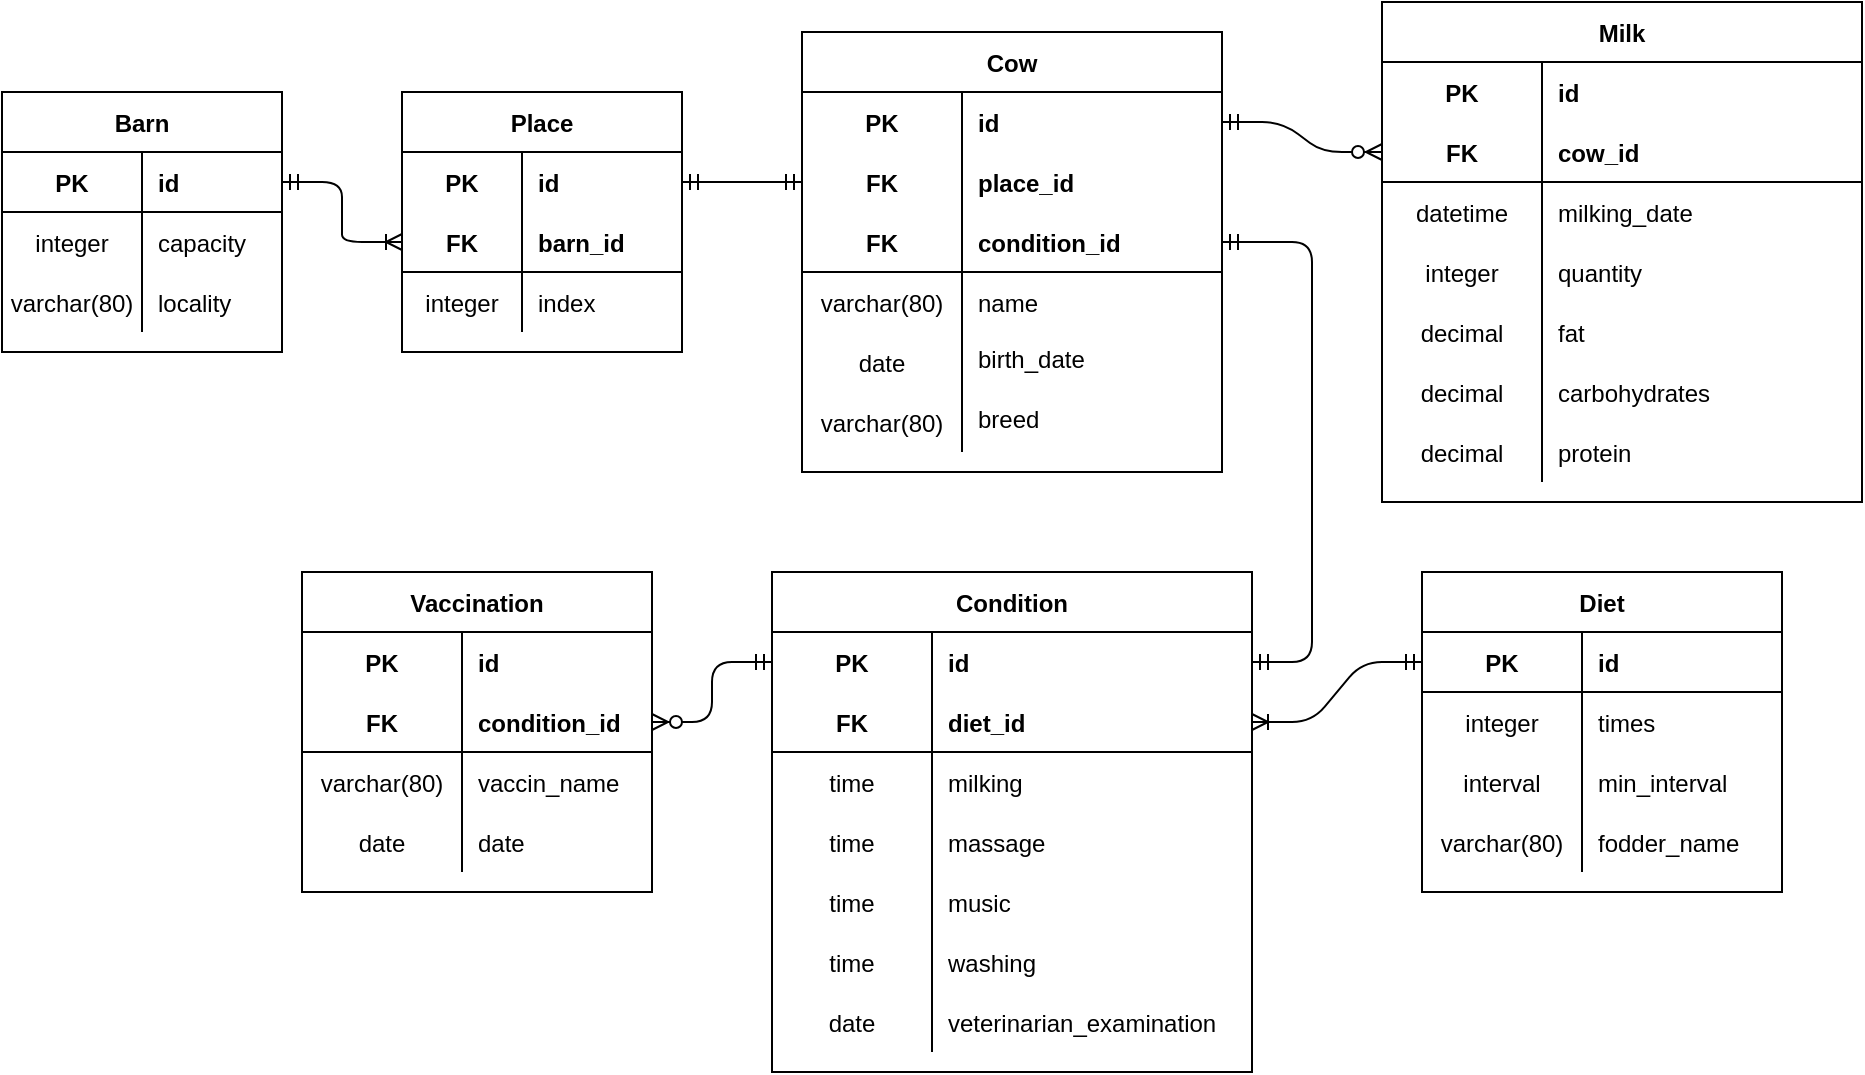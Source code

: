 <mxfile version="13.7.3" type="google"><diagram id="Qps3K95NcQzIFdzWoFe5" name="Page-1"><mxGraphModel dx="1822" dy="914" grid="1" gridSize="10" guides="1" tooltips="1" connect="1" arrows="1" fold="1" page="0" pageScale="1" pageWidth="850" pageHeight="1100" background="none" math="0" shadow="0"><root><mxCell id="0"/><mxCell id="1" parent="0"/><mxCell id="n-rIkupRjtXR5KGvzZk_-131" value="" style="edgeStyle=entityRelationEdgeStyle;fontSize=12;html=1;endArrow=ERmandOne;startArrow=ERmandOne;" parent="1" source="n-rIkupRjtXR5KGvzZk_-113" target="n-rIkupRjtXR5KGvzZk_-49" edge="1"><mxGeometry width="100" height="100" relative="1" as="geometry"><mxPoint x="380" y="360" as="sourcePoint"/><mxPoint x="480" y="260" as="targetPoint"/></mxGeometry></mxCell><mxCell id="n-rIkupRjtXR5KGvzZk_-202" value="" style="edgeStyle=entityRelationEdgeStyle;fontSize=12;html=1;endArrow=ERzeroToMany;startArrow=ERmandOne;" parent="1" source="n-rIkupRjtXR5KGvzZk_-334" target="n-rIkupRjtXR5KGvzZk_-136" edge="1"><mxGeometry width="100" height="100" relative="1" as="geometry"><mxPoint x="380" y="590" as="sourcePoint"/><mxPoint x="480" y="490" as="targetPoint"/></mxGeometry></mxCell><mxCell id="n-rIkupRjtXR5KGvzZk_-203" value="" style="edgeStyle=entityRelationEdgeStyle;fontSize=12;html=1;endArrow=ERmandOne;startArrow=ERmandOne;" parent="1" source="n-rIkupRjtXR5KGvzZk_-116" target="n-rIkupRjtXR5KGvzZk_-334" edge="1"><mxGeometry width="100" height="100" relative="1" as="geometry"><mxPoint x="380" y="470" as="sourcePoint"/><mxPoint x="480" y="370" as="targetPoint"/></mxGeometry></mxCell><mxCell id="n-rIkupRjtXR5KGvzZk_-109" value="Cow" style="shape=table;startSize=30;container=1;collapsible=1;childLayout=tableLayout;fixedRows=1;rowLines=0;fontStyle=1;align=center;resizeLast=1;" parent="1" vertex="1"><mxGeometry x="80" y="180" width="210" height="220" as="geometry"/></mxCell><mxCell id="n-rIkupRjtXR5KGvzZk_-110" value="" style="shape=partialRectangle;collapsible=0;dropTarget=0;pointerEvents=0;fillColor=none;top=0;left=0;bottom=0;right=0;points=[[0,0.5],[1,0.5]];portConstraint=eastwest;" parent="n-rIkupRjtXR5KGvzZk_-109" vertex="1"><mxGeometry y="30" width="210" height="30" as="geometry"/></mxCell><mxCell id="n-rIkupRjtXR5KGvzZk_-111" value="PK" style="shape=partialRectangle;connectable=0;fillColor=none;top=0;left=0;bottom=0;right=0;fontStyle=1;overflow=hidden;" parent="n-rIkupRjtXR5KGvzZk_-110" vertex="1"><mxGeometry width="80.0" height="30" as="geometry"/></mxCell><mxCell id="n-rIkupRjtXR5KGvzZk_-112" value="id" style="shape=partialRectangle;connectable=0;fillColor=none;top=0;left=0;bottom=0;right=0;align=left;spacingLeft=6;fontStyle=1;overflow=hidden;" parent="n-rIkupRjtXR5KGvzZk_-110" vertex="1"><mxGeometry x="80.0" width="130.0" height="30" as="geometry"/></mxCell><mxCell id="n-rIkupRjtXR5KGvzZk_-113" style="shape=partialRectangle;collapsible=0;dropTarget=0;pointerEvents=0;fillColor=none;top=0;left=0;bottom=0;right=0;points=[[0,0.5],[1,0.5]];portConstraint=eastwest;" parent="n-rIkupRjtXR5KGvzZk_-109" vertex="1"><mxGeometry y="60" width="210" height="30" as="geometry"/></mxCell><mxCell id="n-rIkupRjtXR5KGvzZk_-114" value="FK" style="shape=partialRectangle;connectable=0;fillColor=none;top=0;left=0;bottom=0;right=0;fontStyle=1;overflow=hidden;" parent="n-rIkupRjtXR5KGvzZk_-113" vertex="1"><mxGeometry width="80.0" height="30" as="geometry"/></mxCell><mxCell id="n-rIkupRjtXR5KGvzZk_-115" value="place_id" style="shape=partialRectangle;connectable=0;fillColor=none;top=0;left=0;bottom=0;right=0;align=left;spacingLeft=6;fontStyle=1;overflow=hidden;" parent="n-rIkupRjtXR5KGvzZk_-113" vertex="1"><mxGeometry x="80.0" width="130.0" height="30" as="geometry"/></mxCell><mxCell id="n-rIkupRjtXR5KGvzZk_-116" value="" style="shape=partialRectangle;collapsible=0;dropTarget=0;pointerEvents=0;fillColor=none;top=0;left=0;bottom=1;right=0;points=[[0,0.5],[1,0.5]];portConstraint=eastwest;" parent="n-rIkupRjtXR5KGvzZk_-109" vertex="1"><mxGeometry y="90" width="210" height="30" as="geometry"/></mxCell><mxCell id="n-rIkupRjtXR5KGvzZk_-117" value="FK" style="shape=partialRectangle;connectable=0;fillColor=none;top=0;left=0;bottom=0;right=0;fontStyle=1;overflow=hidden;" parent="n-rIkupRjtXR5KGvzZk_-116" vertex="1"><mxGeometry width="80.0" height="30" as="geometry"/></mxCell><mxCell id="n-rIkupRjtXR5KGvzZk_-118" value="condition_id" style="shape=partialRectangle;connectable=0;fillColor=none;top=0;left=0;bottom=0;right=0;align=left;spacingLeft=6;fontStyle=1;overflow=hidden;" parent="n-rIkupRjtXR5KGvzZk_-116" vertex="1"><mxGeometry x="80.0" width="130.0" height="30" as="geometry"/></mxCell><mxCell id="n-rIkupRjtXR5KGvzZk_-119" value="" style="shape=partialRectangle;collapsible=0;dropTarget=0;pointerEvents=0;fillColor=none;top=0;left=0;bottom=0;right=0;points=[[0,0.5],[1,0.5]];portConstraint=eastwest;" parent="n-rIkupRjtXR5KGvzZk_-109" vertex="1"><mxGeometry y="120" width="210" height="30" as="geometry"/></mxCell><mxCell id="n-rIkupRjtXR5KGvzZk_-120" value="varchar(80)" style="shape=partialRectangle;connectable=0;fillColor=none;top=0;left=0;bottom=0;right=0;editable=1;overflow=hidden;" parent="n-rIkupRjtXR5KGvzZk_-119" vertex="1"><mxGeometry width="80.0" height="30" as="geometry"/></mxCell><mxCell id="n-rIkupRjtXR5KGvzZk_-121" value="name" style="shape=partialRectangle;connectable=0;fillColor=none;top=0;left=0;bottom=0;right=0;align=left;spacingLeft=6;overflow=hidden;" parent="n-rIkupRjtXR5KGvzZk_-119" vertex="1"><mxGeometry x="80.0" width="130.0" height="30" as="geometry"/></mxCell><mxCell id="n-rIkupRjtXR5KGvzZk_-122" value="" style="shape=partialRectangle;collapsible=0;dropTarget=0;pointerEvents=0;fillColor=none;top=0;left=0;bottom=0;right=0;points=[[0,0.5],[1,0.5]];portConstraint=eastwest;" parent="n-rIkupRjtXR5KGvzZk_-109" vertex="1"><mxGeometry y="150" width="210" height="30" as="geometry"/></mxCell><mxCell id="n-rIkupRjtXR5KGvzZk_-123" value="date" style="shape=partialRectangle;connectable=0;fillColor=none;top=0;left=0;bottom=0;right=0;editable=1;overflow=hidden;" parent="n-rIkupRjtXR5KGvzZk_-122" vertex="1"><mxGeometry width="80.0" height="30" as="geometry"/></mxCell><mxCell id="n-rIkupRjtXR5KGvzZk_-124" value="birth_date&#10;" style="shape=partialRectangle;connectable=0;fillColor=none;top=0;left=0;bottom=0;right=0;align=left;spacingLeft=6;overflow=hidden;verticalAlign=top;" parent="n-rIkupRjtXR5KGvzZk_-122" vertex="1"><mxGeometry x="80.0" width="130.0" height="30" as="geometry"/></mxCell><mxCell id="n-rIkupRjtXR5KGvzZk_-348" style="shape=partialRectangle;collapsible=0;dropTarget=0;pointerEvents=0;fillColor=none;top=0;left=0;bottom=0;right=0;points=[[0,0.5],[1,0.5]];portConstraint=eastwest;" parent="n-rIkupRjtXR5KGvzZk_-109" vertex="1"><mxGeometry y="180" width="210" height="30" as="geometry"/></mxCell><mxCell id="n-rIkupRjtXR5KGvzZk_-349" value="varchar(80)" style="shape=partialRectangle;connectable=0;fillColor=none;top=0;left=0;bottom=0;right=0;editable=1;overflow=hidden;" parent="n-rIkupRjtXR5KGvzZk_-348" vertex="1"><mxGeometry width="80.0" height="30" as="geometry"/></mxCell><mxCell id="n-rIkupRjtXR5KGvzZk_-350" value="breed" style="shape=partialRectangle;connectable=0;fillColor=none;top=0;left=0;bottom=0;right=0;align=left;spacingLeft=6;overflow=hidden;verticalAlign=top;" parent="n-rIkupRjtXR5KGvzZk_-348" vertex="1"><mxGeometry x="80.0" width="130.0" height="30" as="geometry"/></mxCell><mxCell id="_8hvdwqJR4MlrzrUtLZp-1" value="" style="edgeStyle=entityRelationEdgeStyle;fontSize=12;html=1;endArrow=ERoneToMany;startArrow=ERmandOne;" edge="1" parent="1" source="n-rIkupRjtXR5KGvzZk_-274" target="n-rIkupRjtXR5KGvzZk_-337"><mxGeometry width="100" height="100" relative="1" as="geometry"><mxPoint x="520" y="600" as="sourcePoint"/><mxPoint x="620" y="500" as="targetPoint"/></mxGeometry></mxCell><mxCell id="_8hvdwqJR4MlrzrUtLZp-2" value="" style="edgeStyle=entityRelationEdgeStyle;fontSize=12;html=1;endArrow=ERoneToMany;startArrow=ERmandOne;" edge="1" parent="1" source="n-rIkupRjtXR5KGvzZk_-92" target="n-rIkupRjtXR5KGvzZk_-52"><mxGeometry width="100" height="100" relative="1" as="geometry"><mxPoint x="-210" y="490" as="sourcePoint"/><mxPoint x="-110" y="390" as="targetPoint"/></mxGeometry></mxCell><mxCell id="n-rIkupRjtXR5KGvzZk_-48" value="Place" style="shape=table;startSize=30;container=1;collapsible=1;childLayout=tableLayout;fixedRows=1;rowLines=0;fontStyle=1;align=center;resizeLast=1;" parent="1" vertex="1"><mxGeometry x="-120" y="210" width="140" height="130" as="geometry"/></mxCell><mxCell id="n-rIkupRjtXR5KGvzZk_-49" value="" style="shape=partialRectangle;collapsible=0;dropTarget=0;pointerEvents=0;fillColor=none;top=0;left=0;bottom=0;right=0;points=[[0,0.5],[1,0.5]];portConstraint=eastwest;" parent="n-rIkupRjtXR5KGvzZk_-48" vertex="1"><mxGeometry y="30" width="140" height="30" as="geometry"/></mxCell><mxCell id="n-rIkupRjtXR5KGvzZk_-50" value="PK" style="shape=partialRectangle;connectable=0;fillColor=none;top=0;left=0;bottom=0;right=0;fontStyle=1;overflow=hidden;" parent="n-rIkupRjtXR5KGvzZk_-49" vertex="1"><mxGeometry width="60" height="30" as="geometry"/></mxCell><mxCell id="n-rIkupRjtXR5KGvzZk_-51" value="id" style="shape=partialRectangle;connectable=0;fillColor=none;top=0;left=0;bottom=0;right=0;align=left;spacingLeft=6;fontStyle=1;overflow=hidden;" parent="n-rIkupRjtXR5KGvzZk_-49" vertex="1"><mxGeometry x="60" width="80" height="30" as="geometry"/></mxCell><mxCell id="n-rIkupRjtXR5KGvzZk_-52" value="" style="shape=partialRectangle;collapsible=0;dropTarget=0;pointerEvents=0;fillColor=none;top=0;left=0;bottom=1;right=0;points=[[0,0.5],[1,0.5]];portConstraint=eastwest;" parent="n-rIkupRjtXR5KGvzZk_-48" vertex="1"><mxGeometry y="60" width="140" height="30" as="geometry"/></mxCell><mxCell id="n-rIkupRjtXR5KGvzZk_-53" value="FK" style="shape=partialRectangle;connectable=0;fillColor=none;top=0;left=0;bottom=0;right=0;fontStyle=1;overflow=hidden;" parent="n-rIkupRjtXR5KGvzZk_-52" vertex="1"><mxGeometry width="60" height="30" as="geometry"/></mxCell><mxCell id="n-rIkupRjtXR5KGvzZk_-54" value="barn_id" style="shape=partialRectangle;connectable=0;fillColor=none;top=0;left=0;bottom=0;right=0;align=left;spacingLeft=6;fontStyle=1;overflow=hidden;" parent="n-rIkupRjtXR5KGvzZk_-52" vertex="1"><mxGeometry x="60" width="80" height="30" as="geometry"/></mxCell><mxCell id="n-rIkupRjtXR5KGvzZk_-55" value="" style="shape=partialRectangle;collapsible=0;dropTarget=0;pointerEvents=0;fillColor=none;top=0;left=0;bottom=0;right=0;points=[[0,0.5],[1,0.5]];portConstraint=eastwest;" parent="n-rIkupRjtXR5KGvzZk_-48" vertex="1"><mxGeometry y="90" width="140" height="30" as="geometry"/></mxCell><mxCell id="n-rIkupRjtXR5KGvzZk_-56" value="integer" style="shape=partialRectangle;connectable=0;fillColor=none;top=0;left=0;bottom=0;right=0;editable=1;overflow=hidden;" parent="n-rIkupRjtXR5KGvzZk_-55" vertex="1"><mxGeometry width="60" height="30" as="geometry"/></mxCell><mxCell id="n-rIkupRjtXR5KGvzZk_-57" value="index" style="shape=partialRectangle;connectable=0;fillColor=none;top=0;left=0;bottom=0;right=0;align=left;spacingLeft=6;overflow=hidden;" parent="n-rIkupRjtXR5KGvzZk_-55" vertex="1"><mxGeometry x="60" width="80" height="30" as="geometry"/></mxCell><mxCell id="n-rIkupRjtXR5KGvzZk_-91" value="Barn" style="shape=table;startSize=30;container=1;collapsible=1;childLayout=tableLayout;fixedRows=1;rowLines=0;fontStyle=1;align=center;resizeLast=1;strokeColor=#000000;" parent="1" vertex="1"><mxGeometry x="-320" y="210" width="140" height="130" as="geometry"/></mxCell><mxCell id="n-rIkupRjtXR5KGvzZk_-92" value="" style="shape=partialRectangle;collapsible=0;dropTarget=0;pointerEvents=0;fillColor=none;top=0;left=0;bottom=1;right=0;points=[[0,0.5],[1,0.5]];portConstraint=eastwest;" parent="n-rIkupRjtXR5KGvzZk_-91" vertex="1"><mxGeometry y="30" width="140" height="30" as="geometry"/></mxCell><mxCell id="n-rIkupRjtXR5KGvzZk_-93" value="PK" style="shape=partialRectangle;connectable=0;fillColor=none;top=0;left=0;bottom=0;right=0;fontStyle=1;overflow=hidden;" parent="n-rIkupRjtXR5KGvzZk_-92" vertex="1"><mxGeometry width="70" height="30" as="geometry"/></mxCell><mxCell id="n-rIkupRjtXR5KGvzZk_-94" value="id" style="shape=partialRectangle;connectable=0;fillColor=none;top=0;left=0;bottom=0;right=0;align=left;spacingLeft=6;fontStyle=1;overflow=hidden;" parent="n-rIkupRjtXR5KGvzZk_-92" vertex="1"><mxGeometry x="70" width="70" height="30" as="geometry"/></mxCell><mxCell id="n-rIkupRjtXR5KGvzZk_-95" value="" style="shape=partialRectangle;collapsible=0;dropTarget=0;pointerEvents=0;fillColor=none;top=0;left=0;bottom=0;right=0;points=[[0,0.5],[1,0.5]];portConstraint=eastwest;" parent="n-rIkupRjtXR5KGvzZk_-91" vertex="1"><mxGeometry y="60" width="140" height="30" as="geometry"/></mxCell><mxCell id="n-rIkupRjtXR5KGvzZk_-96" value="integer" style="shape=partialRectangle;connectable=0;fillColor=none;top=0;left=0;bottom=0;right=0;editable=1;overflow=hidden;" parent="n-rIkupRjtXR5KGvzZk_-95" vertex="1"><mxGeometry width="70" height="30" as="geometry"/></mxCell><mxCell id="n-rIkupRjtXR5KGvzZk_-97" value="capacity" style="shape=partialRectangle;connectable=0;fillColor=none;top=0;left=0;bottom=0;right=0;align=left;spacingLeft=6;overflow=hidden;" parent="n-rIkupRjtXR5KGvzZk_-95" vertex="1"><mxGeometry x="70" width="70" height="30" as="geometry"/></mxCell><mxCell id="n-rIkupRjtXR5KGvzZk_-98" value="" style="shape=partialRectangle;collapsible=0;dropTarget=0;pointerEvents=0;fillColor=none;top=0;left=0;bottom=0;right=0;points=[[0,0.5],[1,0.5]];portConstraint=eastwest;" parent="n-rIkupRjtXR5KGvzZk_-91" vertex="1"><mxGeometry y="90" width="140" height="30" as="geometry"/></mxCell><mxCell id="n-rIkupRjtXR5KGvzZk_-99" value="varchar(80)" style="shape=partialRectangle;connectable=0;fillColor=none;top=0;left=0;bottom=0;right=0;editable=1;overflow=hidden;" parent="n-rIkupRjtXR5KGvzZk_-98" vertex="1"><mxGeometry width="70" height="30" as="geometry"/></mxCell><mxCell id="n-rIkupRjtXR5KGvzZk_-100" value="locality" style="shape=partialRectangle;connectable=0;fillColor=none;top=0;left=0;bottom=0;right=0;align=left;spacingLeft=6;overflow=hidden;" parent="n-rIkupRjtXR5KGvzZk_-98" vertex="1"><mxGeometry x="70" width="70" height="30" as="geometry"/></mxCell><mxCell id="_8hvdwqJR4MlrzrUtLZp-67" value="" style="edgeStyle=entityRelationEdgeStyle;fontSize=12;html=1;endArrow=ERzeroToMany;startArrow=ERmandOne;" edge="1" parent="1" source="n-rIkupRjtXR5KGvzZk_-110" target="_8hvdwqJR4MlrzrUtLZp-13"><mxGeometry width="100" height="100" relative="1" as="geometry"><mxPoint x="430" y="650" as="sourcePoint"/><mxPoint x="420" y="500" as="targetPoint"/></mxGeometry></mxCell><mxCell id="n-rIkupRjtXR5KGvzZk_-333" value="Condition" style="shape=table;startSize=30;container=1;collapsible=1;childLayout=tableLayout;fixedRows=1;rowLines=0;fontStyle=1;align=center;resizeLast=1;strokeColor=#000000;" parent="1" vertex="1"><mxGeometry x="65" y="450" width="240" height="250" as="geometry"/></mxCell><mxCell id="n-rIkupRjtXR5KGvzZk_-334" value="" style="shape=partialRectangle;collapsible=0;dropTarget=0;pointerEvents=0;fillColor=none;top=0;left=0;bottom=0;right=0;points=[[0,0.5],[1,0.5]];portConstraint=eastwest;" parent="n-rIkupRjtXR5KGvzZk_-333" vertex="1"><mxGeometry y="30" width="240" height="30" as="geometry"/></mxCell><mxCell id="n-rIkupRjtXR5KGvzZk_-335" value="PK" style="shape=partialRectangle;connectable=0;fillColor=none;top=0;left=0;bottom=0;right=0;fontStyle=1;overflow=hidden;" parent="n-rIkupRjtXR5KGvzZk_-334" vertex="1"><mxGeometry width="80" height="30" as="geometry"/></mxCell><mxCell id="n-rIkupRjtXR5KGvzZk_-336" value="id" style="shape=partialRectangle;connectable=0;fillColor=none;top=0;left=0;bottom=0;right=0;align=left;spacingLeft=6;fontStyle=1;overflow=hidden;" parent="n-rIkupRjtXR5KGvzZk_-334" vertex="1"><mxGeometry x="80" width="160" height="30" as="geometry"/></mxCell><mxCell id="n-rIkupRjtXR5KGvzZk_-337" value="" style="shape=partialRectangle;collapsible=0;dropTarget=0;pointerEvents=0;fillColor=none;top=0;left=0;bottom=1;right=0;points=[[0,0.5],[1,0.5]];portConstraint=eastwest;" parent="n-rIkupRjtXR5KGvzZk_-333" vertex="1"><mxGeometry y="60" width="240" height="30" as="geometry"/></mxCell><mxCell id="n-rIkupRjtXR5KGvzZk_-338" value="FK" style="shape=partialRectangle;connectable=0;fillColor=none;top=0;left=0;bottom=0;right=0;fontStyle=1;overflow=hidden;" parent="n-rIkupRjtXR5KGvzZk_-337" vertex="1"><mxGeometry width="80" height="30" as="geometry"/></mxCell><mxCell id="n-rIkupRjtXR5KGvzZk_-339" value="diet_id" style="shape=partialRectangle;connectable=0;fillColor=none;top=0;left=0;bottom=0;right=0;align=left;spacingLeft=6;fontStyle=1;overflow=hidden;" parent="n-rIkupRjtXR5KGvzZk_-337" vertex="1"><mxGeometry x="80" width="160" height="30" as="geometry"/></mxCell><mxCell id="n-rIkupRjtXR5KGvzZk_-204" style="shape=partialRectangle;collapsible=0;dropTarget=0;pointerEvents=0;fillColor=none;top=0;left=0;bottom=0;right=0;points=[[0,0.5],[1,0.5]];portConstraint=eastwest;" parent="n-rIkupRjtXR5KGvzZk_-333" vertex="1"><mxGeometry y="90" width="240" height="30" as="geometry"/></mxCell><mxCell id="n-rIkupRjtXR5KGvzZk_-205" value="time" style="shape=partialRectangle;connectable=0;fillColor=none;top=0;left=0;bottom=0;right=0;editable=1;overflow=hidden;" parent="n-rIkupRjtXR5KGvzZk_-204" vertex="1"><mxGeometry width="80" height="30" as="geometry"/></mxCell><mxCell id="n-rIkupRjtXR5KGvzZk_-206" value="milking" style="shape=partialRectangle;connectable=0;fillColor=none;top=0;left=0;bottom=0;right=0;align=left;spacingLeft=6;overflow=hidden;" parent="n-rIkupRjtXR5KGvzZk_-204" vertex="1"><mxGeometry x="80" width="160" height="30" as="geometry"/></mxCell><mxCell id="n-rIkupRjtXR5KGvzZk_-210" style="shape=partialRectangle;collapsible=0;dropTarget=0;pointerEvents=0;fillColor=none;top=0;left=0;bottom=0;right=0;points=[[0,0.5],[1,0.5]];portConstraint=eastwest;" parent="n-rIkupRjtXR5KGvzZk_-333" vertex="1"><mxGeometry y="120" width="240" height="30" as="geometry"/></mxCell><mxCell id="n-rIkupRjtXR5KGvzZk_-211" value="time" style="shape=partialRectangle;connectable=0;fillColor=none;top=0;left=0;bottom=0;right=0;editable=1;overflow=hidden;" parent="n-rIkupRjtXR5KGvzZk_-210" vertex="1"><mxGeometry width="80" height="30" as="geometry"/></mxCell><mxCell id="n-rIkupRjtXR5KGvzZk_-212" value="massage" style="shape=partialRectangle;connectable=0;fillColor=none;top=0;left=0;bottom=0;right=0;align=left;spacingLeft=6;overflow=hidden;" parent="n-rIkupRjtXR5KGvzZk_-210" vertex="1"><mxGeometry x="80" width="160" height="30" as="geometry"/></mxCell><mxCell id="n-rIkupRjtXR5KGvzZk_-213" style="shape=partialRectangle;collapsible=0;dropTarget=0;pointerEvents=0;fillColor=none;top=0;left=0;bottom=0;right=0;points=[[0,0.5],[1,0.5]];portConstraint=eastwest;" parent="n-rIkupRjtXR5KGvzZk_-333" vertex="1"><mxGeometry y="150" width="240" height="30" as="geometry"/></mxCell><mxCell id="n-rIkupRjtXR5KGvzZk_-214" value="time" style="shape=partialRectangle;connectable=0;fillColor=none;top=0;left=0;bottom=0;right=0;editable=1;overflow=hidden;" parent="n-rIkupRjtXR5KGvzZk_-213" vertex="1"><mxGeometry width="80" height="30" as="geometry"/></mxCell><mxCell id="n-rIkupRjtXR5KGvzZk_-215" value="music" style="shape=partialRectangle;connectable=0;fillColor=none;top=0;left=0;bottom=0;right=0;align=left;spacingLeft=6;overflow=hidden;" parent="n-rIkupRjtXR5KGvzZk_-213" vertex="1"><mxGeometry x="80" width="160" height="30" as="geometry"/></mxCell><mxCell id="n-rIkupRjtXR5KGvzZk_-207" style="shape=partialRectangle;collapsible=0;dropTarget=0;pointerEvents=0;fillColor=none;top=0;left=0;bottom=0;right=0;points=[[0,0.5],[1,0.5]];portConstraint=eastwest;" parent="n-rIkupRjtXR5KGvzZk_-333" vertex="1"><mxGeometry y="180" width="240" height="30" as="geometry"/></mxCell><mxCell id="n-rIkupRjtXR5KGvzZk_-208" value="time" style="shape=partialRectangle;connectable=0;fillColor=none;top=0;left=0;bottom=0;right=0;editable=1;overflow=hidden;" parent="n-rIkupRjtXR5KGvzZk_-207" vertex="1"><mxGeometry width="80" height="30" as="geometry"/></mxCell><mxCell id="n-rIkupRjtXR5KGvzZk_-209" value="washing" style="shape=partialRectangle;connectable=0;fillColor=none;top=0;left=0;bottom=0;right=0;align=left;spacingLeft=6;overflow=hidden;" parent="n-rIkupRjtXR5KGvzZk_-207" vertex="1"><mxGeometry x="80" width="160" height="30" as="geometry"/></mxCell><mxCell id="n-rIkupRjtXR5KGvzZk_-242" style="shape=partialRectangle;collapsible=0;dropTarget=0;pointerEvents=0;fillColor=none;top=0;left=0;bottom=0;right=0;points=[[0,0.5],[1,0.5]];portConstraint=eastwest;" parent="n-rIkupRjtXR5KGvzZk_-333" vertex="1"><mxGeometry y="210" width="240" height="30" as="geometry"/></mxCell><mxCell id="n-rIkupRjtXR5KGvzZk_-243" value="date" style="shape=partialRectangle;connectable=0;fillColor=none;top=0;left=0;bottom=0;right=0;editable=1;overflow=hidden;" parent="n-rIkupRjtXR5KGvzZk_-242" vertex="1"><mxGeometry width="80" height="30" as="geometry"/></mxCell><mxCell id="n-rIkupRjtXR5KGvzZk_-244" value="veterinarian_examination" style="shape=partialRectangle;connectable=0;fillColor=none;top=0;left=0;bottom=0;right=0;align=left;spacingLeft=6;overflow=hidden;" parent="n-rIkupRjtXR5KGvzZk_-242" vertex="1"><mxGeometry x="80" width="160" height="30" as="geometry"/></mxCell><mxCell id="_8hvdwqJR4MlrzrUtLZp-9" value="Milk" style="shape=table;startSize=30;container=1;collapsible=1;childLayout=tableLayout;fixedRows=1;rowLines=0;fontStyle=1;align=center;resizeLast=1;strokeColor=#000000;" vertex="1" parent="1"><mxGeometry x="370" y="165" width="240" height="250" as="geometry"/></mxCell><mxCell id="_8hvdwqJR4MlrzrUtLZp-10" value="" style="shape=partialRectangle;collapsible=0;dropTarget=0;pointerEvents=0;fillColor=none;top=0;left=0;bottom=0;right=0;points=[[0,0.5],[1,0.5]];portConstraint=eastwest;" vertex="1" parent="_8hvdwqJR4MlrzrUtLZp-9"><mxGeometry y="30" width="240" height="30" as="geometry"/></mxCell><mxCell id="_8hvdwqJR4MlrzrUtLZp-11" value="PK" style="shape=partialRectangle;connectable=0;fillColor=none;top=0;left=0;bottom=0;right=0;fontStyle=1;overflow=hidden;" vertex="1" parent="_8hvdwqJR4MlrzrUtLZp-10"><mxGeometry width="80" height="30" as="geometry"/></mxCell><mxCell id="_8hvdwqJR4MlrzrUtLZp-12" value="id" style="shape=partialRectangle;connectable=0;fillColor=none;top=0;left=0;bottom=0;right=0;align=left;spacingLeft=6;fontStyle=1;overflow=hidden;" vertex="1" parent="_8hvdwqJR4MlrzrUtLZp-10"><mxGeometry x="80" width="160" height="30" as="geometry"/></mxCell><mxCell id="_8hvdwqJR4MlrzrUtLZp-13" value="" style="shape=partialRectangle;collapsible=0;dropTarget=0;pointerEvents=0;fillColor=none;top=0;left=0;bottom=1;right=0;points=[[0,0.5],[1,0.5]];portConstraint=eastwest;" vertex="1" parent="_8hvdwqJR4MlrzrUtLZp-9"><mxGeometry y="60" width="240" height="30" as="geometry"/></mxCell><mxCell id="_8hvdwqJR4MlrzrUtLZp-14" value="FK" style="shape=partialRectangle;connectable=0;fillColor=none;top=0;left=0;bottom=0;right=0;fontStyle=1;overflow=hidden;" vertex="1" parent="_8hvdwqJR4MlrzrUtLZp-13"><mxGeometry width="80" height="30" as="geometry"/></mxCell><mxCell id="_8hvdwqJR4MlrzrUtLZp-15" value="cow_id" style="shape=partialRectangle;connectable=0;fillColor=none;top=0;left=0;bottom=0;right=0;align=left;spacingLeft=6;fontStyle=1;overflow=hidden;" vertex="1" parent="_8hvdwqJR4MlrzrUtLZp-13"><mxGeometry x="80" width="160" height="30" as="geometry"/></mxCell><mxCell id="_8hvdwqJR4MlrzrUtLZp-3" style="shape=partialRectangle;collapsible=0;dropTarget=0;pointerEvents=0;fillColor=none;top=0;left=0;bottom=0;right=0;points=[[0,0.5],[1,0.5]];portConstraint=eastwest;" vertex="1" parent="_8hvdwqJR4MlrzrUtLZp-9"><mxGeometry y="90" width="240" height="30" as="geometry"/></mxCell><mxCell id="_8hvdwqJR4MlrzrUtLZp-4" value="datetime" style="shape=partialRectangle;connectable=0;fillColor=none;top=0;left=0;bottom=0;right=0;editable=1;overflow=hidden;" vertex="1" parent="_8hvdwqJR4MlrzrUtLZp-3"><mxGeometry width="80" height="30" as="geometry"/></mxCell><mxCell id="_8hvdwqJR4MlrzrUtLZp-5" value="milking_date" style="shape=partialRectangle;connectable=0;fillColor=none;top=0;left=0;bottom=0;right=0;align=left;spacingLeft=6;overflow=hidden;" vertex="1" parent="_8hvdwqJR4MlrzrUtLZp-3"><mxGeometry x="80" width="160" height="30" as="geometry"/></mxCell><mxCell id="n-rIkupRjtXR5KGvzZk_-270" style="shape=partialRectangle;collapsible=0;dropTarget=0;pointerEvents=0;fillColor=none;top=0;left=0;bottom=0;right=0;points=[[0,0.5],[1,0.5]];portConstraint=eastwest;" parent="_8hvdwqJR4MlrzrUtLZp-9" vertex="1"><mxGeometry y="120" width="240" height="30" as="geometry"/></mxCell><mxCell id="n-rIkupRjtXR5KGvzZk_-271" value="integer" style="shape=partialRectangle;connectable=0;fillColor=none;top=0;left=0;bottom=0;right=0;editable=1;overflow=hidden;" parent="n-rIkupRjtXR5KGvzZk_-270" vertex="1"><mxGeometry width="80" height="30" as="geometry"/></mxCell><mxCell id="n-rIkupRjtXR5KGvzZk_-272" value="quantity" style="shape=partialRectangle;connectable=0;fillColor=none;top=0;left=0;bottom=0;right=0;align=left;spacingLeft=6;overflow=hidden;" parent="n-rIkupRjtXR5KGvzZk_-270" vertex="1"><mxGeometry x="80" width="160" height="30" as="geometry"/></mxCell><mxCell id="n-rIkupRjtXR5KGvzZk_-252" value="" style="shape=partialRectangle;collapsible=0;dropTarget=0;pointerEvents=0;fillColor=none;top=0;left=0;bottom=0;right=0;points=[[0,0.5],[1,0.5]];portConstraint=eastwest;" parent="_8hvdwqJR4MlrzrUtLZp-9" vertex="1"><mxGeometry y="150" width="240" height="30" as="geometry"/></mxCell><mxCell id="n-rIkupRjtXR5KGvzZk_-253" value="decimal" style="shape=partialRectangle;connectable=0;fillColor=none;top=0;left=0;bottom=0;right=0;editable=1;overflow=hidden;" parent="n-rIkupRjtXR5KGvzZk_-252" vertex="1"><mxGeometry width="80" height="30" as="geometry"/></mxCell><mxCell id="n-rIkupRjtXR5KGvzZk_-254" value="fat" style="shape=partialRectangle;connectable=0;fillColor=none;top=0;left=0;bottom=0;right=0;align=left;spacingLeft=6;overflow=hidden;" parent="n-rIkupRjtXR5KGvzZk_-252" vertex="1"><mxGeometry x="80" width="160" height="30" as="geometry"/></mxCell><mxCell id="n-rIkupRjtXR5KGvzZk_-258" style="shape=partialRectangle;collapsible=0;dropTarget=0;pointerEvents=0;fillColor=none;top=0;left=0;bottom=0;right=0;points=[[0,0.5],[1,0.5]];portConstraint=eastwest;" parent="_8hvdwqJR4MlrzrUtLZp-9" vertex="1"><mxGeometry y="180" width="240" height="30" as="geometry"/></mxCell><mxCell id="n-rIkupRjtXR5KGvzZk_-259" value="decimal" style="shape=partialRectangle;connectable=0;fillColor=none;top=0;left=0;bottom=0;right=0;editable=1;overflow=hidden;" parent="n-rIkupRjtXR5KGvzZk_-258" vertex="1"><mxGeometry width="80" height="30" as="geometry"/></mxCell><mxCell id="n-rIkupRjtXR5KGvzZk_-260" value="carbohydrates" style="shape=partialRectangle;connectable=0;fillColor=none;top=0;left=0;bottom=0;right=0;align=left;spacingLeft=6;overflow=hidden;" parent="n-rIkupRjtXR5KGvzZk_-258" vertex="1"><mxGeometry x="80" width="160" height="30" as="geometry"/></mxCell><mxCell id="n-rIkupRjtXR5KGvzZk_-255" style="shape=partialRectangle;collapsible=0;dropTarget=0;pointerEvents=0;fillColor=none;top=0;left=0;bottom=0;right=0;points=[[0,0.5],[1,0.5]];portConstraint=eastwest;" parent="_8hvdwqJR4MlrzrUtLZp-9" vertex="1"><mxGeometry y="210" width="240" height="30" as="geometry"/></mxCell><mxCell id="n-rIkupRjtXR5KGvzZk_-256" value="decimal" style="shape=partialRectangle;connectable=0;fillColor=none;top=0;left=0;bottom=0;right=0;editable=1;overflow=hidden;" parent="n-rIkupRjtXR5KGvzZk_-255" vertex="1"><mxGeometry width="80" height="30" as="geometry"/></mxCell><mxCell id="n-rIkupRjtXR5KGvzZk_-257" value="protein" style="shape=partialRectangle;connectable=0;fillColor=none;top=0;left=0;bottom=0;right=0;align=left;spacingLeft=6;overflow=hidden;" parent="n-rIkupRjtXR5KGvzZk_-255" vertex="1"><mxGeometry x="80" width="160" height="30" as="geometry"/></mxCell><mxCell id="n-rIkupRjtXR5KGvzZk_-273" value="Diet" style="shape=table;startSize=30;container=1;collapsible=1;childLayout=tableLayout;fixedRows=1;rowLines=0;fontStyle=1;align=center;resizeLast=1;strokeColor=#000000;" parent="1" vertex="1"><mxGeometry x="390" y="450" width="180" height="160" as="geometry"/></mxCell><mxCell id="n-rIkupRjtXR5KGvzZk_-274" value="" style="shape=partialRectangle;collapsible=0;dropTarget=0;pointerEvents=0;fillColor=none;top=0;left=0;bottom=1;right=0;points=[[0,0.5],[1,0.5]];portConstraint=eastwest;" parent="n-rIkupRjtXR5KGvzZk_-273" vertex="1"><mxGeometry y="30" width="180" height="30" as="geometry"/></mxCell><mxCell id="n-rIkupRjtXR5KGvzZk_-275" value="PK" style="shape=partialRectangle;connectable=0;fillColor=none;top=0;left=0;bottom=0;right=0;fontStyle=1;overflow=hidden;" parent="n-rIkupRjtXR5KGvzZk_-274" vertex="1"><mxGeometry width="80" height="30" as="geometry"/></mxCell><mxCell id="n-rIkupRjtXR5KGvzZk_-276" value="id" style="shape=partialRectangle;connectable=0;fillColor=none;top=0;left=0;bottom=0;right=0;align=left;spacingLeft=6;fontStyle=1;overflow=hidden;" parent="n-rIkupRjtXR5KGvzZk_-274" vertex="1"><mxGeometry x="80" width="100" height="30" as="geometry"/></mxCell><mxCell id="n-rIkupRjtXR5KGvzZk_-277" value="" style="shape=partialRectangle;collapsible=0;dropTarget=0;pointerEvents=0;fillColor=none;top=0;left=0;bottom=0;right=0;points=[[0,0.5],[1,0.5]];portConstraint=eastwest;" parent="n-rIkupRjtXR5KGvzZk_-273" vertex="1"><mxGeometry y="60" width="180" height="30" as="geometry"/></mxCell><mxCell id="n-rIkupRjtXR5KGvzZk_-278" value="integer" style="shape=partialRectangle;connectable=0;fillColor=none;top=0;left=0;bottom=0;right=0;editable=1;overflow=hidden;" parent="n-rIkupRjtXR5KGvzZk_-277" vertex="1"><mxGeometry width="80" height="30" as="geometry"/></mxCell><mxCell id="n-rIkupRjtXR5KGvzZk_-279" value="times" style="shape=partialRectangle;connectable=0;fillColor=none;top=0;left=0;bottom=0;right=0;align=left;spacingLeft=6;overflow=hidden;" parent="n-rIkupRjtXR5KGvzZk_-277" vertex="1"><mxGeometry x="80" width="100" height="30" as="geometry"/></mxCell><mxCell id="n-rIkupRjtXR5KGvzZk_-280" style="shape=partialRectangle;collapsible=0;dropTarget=0;pointerEvents=0;fillColor=none;top=0;left=0;bottom=0;right=0;points=[[0,0.5],[1,0.5]];portConstraint=eastwest;" parent="n-rIkupRjtXR5KGvzZk_-273" vertex="1"><mxGeometry y="90" width="180" height="30" as="geometry"/></mxCell><mxCell id="n-rIkupRjtXR5KGvzZk_-281" value="interval" style="shape=partialRectangle;connectable=0;fillColor=none;top=0;left=0;bottom=0;right=0;editable=1;overflow=hidden;" parent="n-rIkupRjtXR5KGvzZk_-280" vertex="1"><mxGeometry width="80" height="30" as="geometry"/></mxCell><mxCell id="n-rIkupRjtXR5KGvzZk_-282" value="min_interval" style="shape=partialRectangle;connectable=0;fillColor=none;top=0;left=0;bottom=0;right=0;align=left;spacingLeft=6;overflow=hidden;" parent="n-rIkupRjtXR5KGvzZk_-280" vertex="1"><mxGeometry x="80" width="100" height="30" as="geometry"/></mxCell><mxCell id="n-rIkupRjtXR5KGvzZk_-283" style="shape=partialRectangle;collapsible=0;dropTarget=0;pointerEvents=0;fillColor=none;top=0;left=0;bottom=0;right=0;points=[[0,0.5],[1,0.5]];portConstraint=eastwest;" parent="n-rIkupRjtXR5KGvzZk_-273" vertex="1"><mxGeometry y="120" width="180" height="30" as="geometry"/></mxCell><mxCell id="n-rIkupRjtXR5KGvzZk_-284" value="varchar(80)" style="shape=partialRectangle;connectable=0;fillColor=none;top=0;left=0;bottom=0;right=0;editable=1;overflow=hidden;" parent="n-rIkupRjtXR5KGvzZk_-283" vertex="1"><mxGeometry width="80" height="30" as="geometry"/></mxCell><mxCell id="n-rIkupRjtXR5KGvzZk_-285" value="fodder_name" style="shape=partialRectangle;connectable=0;fillColor=none;top=0;left=0;bottom=0;right=0;align=left;spacingLeft=6;overflow=hidden;" parent="n-rIkupRjtXR5KGvzZk_-283" vertex="1"><mxGeometry x="80" width="100" height="30" as="geometry"/></mxCell><mxCell id="n-rIkupRjtXR5KGvzZk_-132" value="Vaccination" style="shape=table;startSize=30;container=1;collapsible=1;childLayout=tableLayout;fixedRows=1;rowLines=0;fontStyle=1;align=center;resizeLast=1;strokeColor=#000000;" parent="1" vertex="1"><mxGeometry x="-170" y="450" width="175" height="160" as="geometry"/></mxCell><mxCell id="n-rIkupRjtXR5KGvzZk_-133" value="" style="shape=partialRectangle;collapsible=0;dropTarget=0;pointerEvents=0;fillColor=none;top=0;left=0;bottom=0;right=0;points=[[0,0.5],[1,0.5]];portConstraint=eastwest;" parent="n-rIkupRjtXR5KGvzZk_-132" vertex="1"><mxGeometry y="30" width="175" height="30" as="geometry"/></mxCell><mxCell id="n-rIkupRjtXR5KGvzZk_-134" value="PK" style="shape=partialRectangle;connectable=0;fillColor=none;top=0;left=0;bottom=0;right=0;fontStyle=1;overflow=hidden;" parent="n-rIkupRjtXR5KGvzZk_-133" vertex="1"><mxGeometry width="80" height="30" as="geometry"/></mxCell><mxCell id="n-rIkupRjtXR5KGvzZk_-135" value="id" style="shape=partialRectangle;connectable=0;fillColor=none;top=0;left=0;bottom=0;right=0;align=left;spacingLeft=6;fontStyle=1;overflow=hidden;" parent="n-rIkupRjtXR5KGvzZk_-133" vertex="1"><mxGeometry x="80" width="95" height="30" as="geometry"/></mxCell><mxCell id="n-rIkupRjtXR5KGvzZk_-136" value="" style="shape=partialRectangle;collapsible=0;dropTarget=0;pointerEvents=0;fillColor=none;top=0;left=0;bottom=1;right=0;points=[[0,0.5],[1,0.5]];portConstraint=eastwest;" parent="n-rIkupRjtXR5KGvzZk_-132" vertex="1"><mxGeometry y="60" width="175" height="30" as="geometry"/></mxCell><mxCell id="n-rIkupRjtXR5KGvzZk_-137" value="FK" style="shape=partialRectangle;connectable=0;fillColor=none;top=0;left=0;bottom=0;right=0;fontStyle=1;overflow=hidden;" parent="n-rIkupRjtXR5KGvzZk_-136" vertex="1"><mxGeometry width="80" height="30" as="geometry"/></mxCell><mxCell id="n-rIkupRjtXR5KGvzZk_-138" value="condition_id" style="shape=partialRectangle;connectable=0;fillColor=none;top=0;left=0;bottom=0;right=0;align=left;spacingLeft=6;fontStyle=1;overflow=hidden;" parent="n-rIkupRjtXR5KGvzZk_-136" vertex="1"><mxGeometry x="80" width="95" height="30" as="geometry"/></mxCell><mxCell id="n-rIkupRjtXR5KGvzZk_-139" value="" style="shape=partialRectangle;collapsible=0;dropTarget=0;pointerEvents=0;fillColor=none;top=0;left=0;bottom=0;right=0;points=[[0,0.5],[1,0.5]];portConstraint=eastwest;" parent="n-rIkupRjtXR5KGvzZk_-132" vertex="1"><mxGeometry y="90" width="175" height="30" as="geometry"/></mxCell><mxCell id="n-rIkupRjtXR5KGvzZk_-140" value="varchar(80)" style="shape=partialRectangle;connectable=0;fillColor=none;top=0;left=0;bottom=0;right=0;editable=1;overflow=hidden;" parent="n-rIkupRjtXR5KGvzZk_-139" vertex="1"><mxGeometry width="80" height="30" as="geometry"/></mxCell><mxCell id="n-rIkupRjtXR5KGvzZk_-141" value="vaccin_name" style="shape=partialRectangle;connectable=0;fillColor=none;top=0;left=0;bottom=0;right=0;align=left;spacingLeft=6;overflow=hidden;" parent="n-rIkupRjtXR5KGvzZk_-139" vertex="1"><mxGeometry x="80" width="95" height="30" as="geometry"/></mxCell><mxCell id="n-rIkupRjtXR5KGvzZk_-142" value="" style="shape=partialRectangle;collapsible=0;dropTarget=0;pointerEvents=0;fillColor=none;top=0;left=0;bottom=0;right=0;points=[[0,0.5],[1,0.5]];portConstraint=eastwest;" parent="n-rIkupRjtXR5KGvzZk_-132" vertex="1"><mxGeometry y="120" width="175" height="30" as="geometry"/></mxCell><mxCell id="n-rIkupRjtXR5KGvzZk_-143" value="date" style="shape=partialRectangle;connectable=0;fillColor=none;top=0;left=0;bottom=0;right=0;editable=1;overflow=hidden;" parent="n-rIkupRjtXR5KGvzZk_-142" vertex="1"><mxGeometry width="80" height="30" as="geometry"/></mxCell><mxCell id="n-rIkupRjtXR5KGvzZk_-144" value="date" style="shape=partialRectangle;connectable=0;fillColor=none;top=0;left=0;bottom=0;right=0;align=left;spacingLeft=6;overflow=hidden;" parent="n-rIkupRjtXR5KGvzZk_-142" vertex="1"><mxGeometry x="80" width="95" height="30" as="geometry"/></mxCell></root></mxGraphModel></diagram></mxfile>
